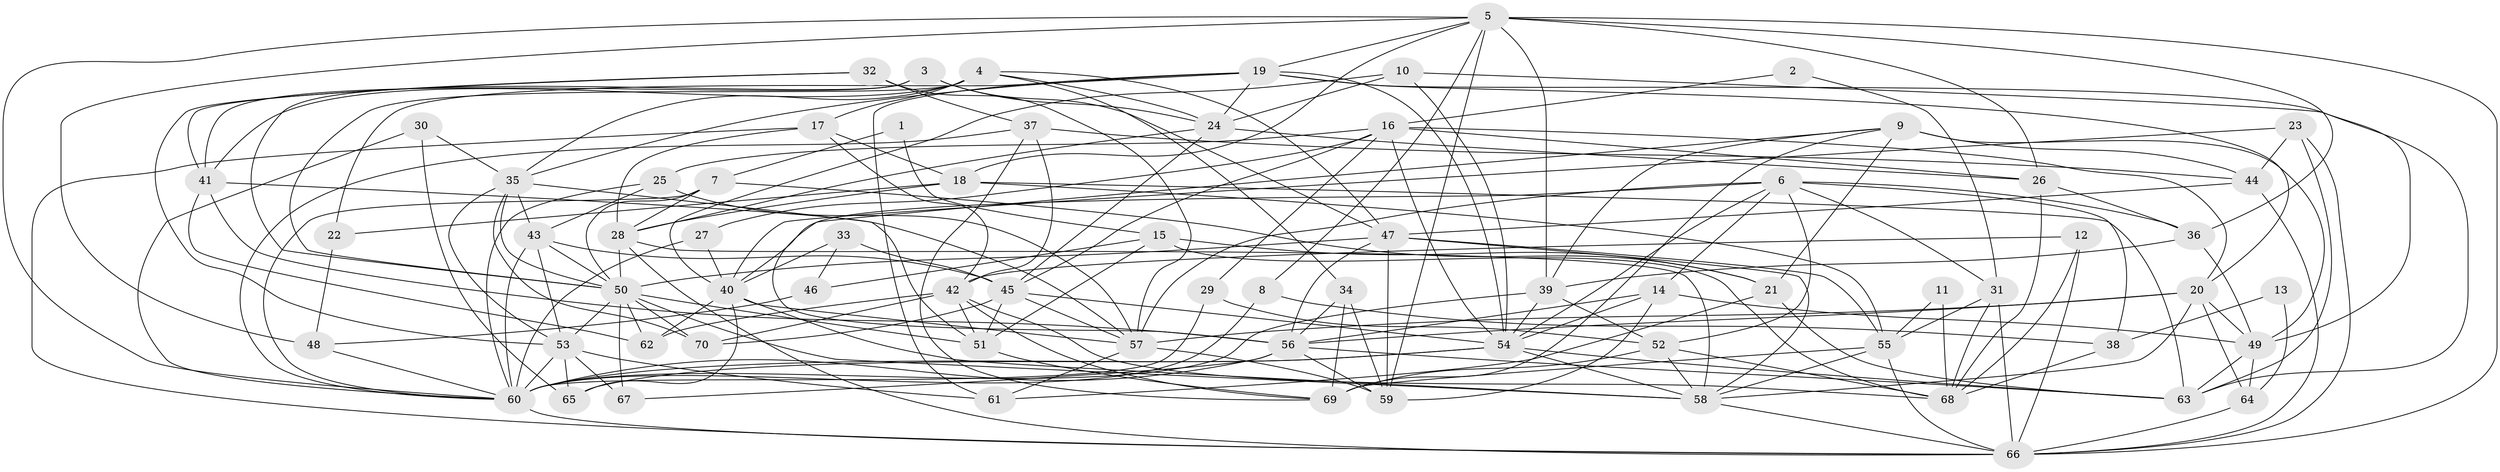 // original degree distribution, {3: 0.2857142857142857, 5: 0.16428571428571428, 2: 0.15, 6: 0.10714285714285714, 4: 0.2357142857142857, 7: 0.04285714285714286, 9: 0.007142857142857143, 10: 0.007142857142857143}
// Generated by graph-tools (version 1.1) at 2025/26/03/09/25 03:26:13]
// undirected, 70 vertices, 205 edges
graph export_dot {
graph [start="1"]
  node [color=gray90,style=filled];
  1;
  2;
  3;
  4;
  5;
  6;
  7;
  8;
  9;
  10;
  11;
  12;
  13;
  14;
  15;
  16;
  17;
  18;
  19;
  20;
  21;
  22;
  23;
  24;
  25;
  26;
  27;
  28;
  29;
  30;
  31;
  32;
  33;
  34;
  35;
  36;
  37;
  38;
  39;
  40;
  41;
  42;
  43;
  44;
  45;
  46;
  47;
  48;
  49;
  50;
  51;
  52;
  53;
  54;
  55;
  56;
  57;
  58;
  59;
  60;
  61;
  62;
  63;
  64;
  65;
  66;
  67;
  68;
  69;
  70;
  1 -- 7 [weight=1.0];
  1 -- 15 [weight=1.0];
  2 -- 16 [weight=1.0];
  2 -- 31 [weight=1.0];
  3 -- 24 [weight=1.0];
  3 -- 41 [weight=1.0];
  3 -- 47 [weight=1.0];
  3 -- 50 [weight=1.0];
  4 -- 17 [weight=1.0];
  4 -- 24 [weight=1.0];
  4 -- 34 [weight=1.0];
  4 -- 35 [weight=1.0];
  4 -- 41 [weight=1.0];
  4 -- 47 [weight=1.0];
  4 -- 50 [weight=1.0];
  5 -- 8 [weight=1.0];
  5 -- 18 [weight=1.0];
  5 -- 19 [weight=1.0];
  5 -- 26 [weight=1.0];
  5 -- 36 [weight=1.0];
  5 -- 39 [weight=1.0];
  5 -- 48 [weight=1.0];
  5 -- 59 [weight=1.0];
  5 -- 60 [weight=1.0];
  5 -- 66 [weight=1.0];
  6 -- 14 [weight=1.0];
  6 -- 31 [weight=1.0];
  6 -- 36 [weight=1.0];
  6 -- 38 [weight=1.0];
  6 -- 40 [weight=1.0];
  6 -- 52 [weight=1.0];
  6 -- 54 [weight=1.0];
  6 -- 57 [weight=1.0];
  7 -- 21 [weight=1.0];
  7 -- 28 [weight=1.0];
  7 -- 50 [weight=1.0];
  7 -- 60 [weight=1.0];
  8 -- 38 [weight=1.0];
  8 -- 60 [weight=1.0];
  9 -- 21 [weight=1.0];
  9 -- 39 [weight=1.0];
  9 -- 44 [weight=2.0];
  9 -- 49 [weight=1.0];
  9 -- 56 [weight=1.0];
  9 -- 69 [weight=1.0];
  10 -- 24 [weight=1.0];
  10 -- 40 [weight=1.0];
  10 -- 49 [weight=1.0];
  10 -- 54 [weight=1.0];
  11 -- 55 [weight=1.0];
  11 -- 68 [weight=1.0];
  12 -- 42 [weight=1.0];
  12 -- 66 [weight=1.0];
  12 -- 68 [weight=1.0];
  13 -- 38 [weight=1.0];
  13 -- 64 [weight=1.0];
  14 -- 49 [weight=1.0];
  14 -- 54 [weight=1.0];
  14 -- 56 [weight=1.0];
  14 -- 59 [weight=1.0];
  15 -- 21 [weight=1.0];
  15 -- 46 [weight=1.0];
  15 -- 51 [weight=1.0];
  15 -- 68 [weight=1.0];
  16 -- 20 [weight=1.0];
  16 -- 25 [weight=1.0];
  16 -- 26 [weight=1.0];
  16 -- 27 [weight=1.0];
  16 -- 29 [weight=1.0];
  16 -- 45 [weight=1.0];
  16 -- 54 [weight=1.0];
  17 -- 18 [weight=1.0];
  17 -- 28 [weight=1.0];
  17 -- 42 [weight=1.0];
  17 -- 66 [weight=1.0];
  18 -- 22 [weight=1.0];
  18 -- 28 [weight=1.0];
  18 -- 55 [weight=1.0];
  18 -- 63 [weight=1.0];
  19 -- 20 [weight=1.0];
  19 -- 22 [weight=1.0];
  19 -- 24 [weight=1.0];
  19 -- 35 [weight=1.0];
  19 -- 54 [weight=1.0];
  19 -- 61 [weight=1.0];
  19 -- 63 [weight=1.0];
  20 -- 49 [weight=1.0];
  20 -- 56 [weight=1.0];
  20 -- 57 [weight=2.0];
  20 -- 58 [weight=1.0];
  20 -- 64 [weight=1.0];
  21 -- 61 [weight=1.0];
  21 -- 63 [weight=1.0];
  22 -- 48 [weight=1.0];
  23 -- 40 [weight=1.0];
  23 -- 44 [weight=1.0];
  23 -- 63 [weight=1.0];
  23 -- 66 [weight=1.0];
  24 -- 26 [weight=1.0];
  24 -- 28 [weight=1.0];
  24 -- 45 [weight=1.0];
  25 -- 43 [weight=1.0];
  25 -- 57 [weight=1.0];
  25 -- 60 [weight=1.0];
  26 -- 36 [weight=1.0];
  26 -- 68 [weight=1.0];
  27 -- 40 [weight=1.0];
  27 -- 60 [weight=1.0];
  28 -- 50 [weight=1.0];
  28 -- 58 [weight=1.0];
  28 -- 66 [weight=1.0];
  29 -- 52 [weight=1.0];
  29 -- 60 [weight=1.0];
  30 -- 35 [weight=1.0];
  30 -- 60 [weight=1.0];
  30 -- 65 [weight=1.0];
  31 -- 55 [weight=1.0];
  31 -- 66 [weight=1.0];
  31 -- 68 [weight=1.0];
  32 -- 37 [weight=1.0];
  32 -- 41 [weight=1.0];
  32 -- 53 [weight=1.0];
  32 -- 57 [weight=2.0];
  33 -- 40 [weight=1.0];
  33 -- 45 [weight=1.0];
  33 -- 46 [weight=1.0];
  34 -- 56 [weight=1.0];
  34 -- 59 [weight=1.0];
  34 -- 69 [weight=1.0];
  35 -- 43 [weight=1.0];
  35 -- 50 [weight=1.0];
  35 -- 51 [weight=1.0];
  35 -- 53 [weight=1.0];
  35 -- 70 [weight=1.0];
  36 -- 39 [weight=1.0];
  36 -- 49 [weight=1.0];
  37 -- 42 [weight=1.0];
  37 -- 44 [weight=1.0];
  37 -- 60 [weight=1.0];
  37 -- 69 [weight=1.0];
  38 -- 68 [weight=1.0];
  39 -- 52 [weight=1.0];
  39 -- 54 [weight=1.0];
  39 -- 60 [weight=1.0];
  40 -- 57 [weight=1.0];
  40 -- 58 [weight=1.0];
  40 -- 62 [weight=1.0];
  40 -- 65 [weight=1.0];
  41 -- 56 [weight=1.0];
  41 -- 57 [weight=1.0];
  41 -- 62 [weight=1.0];
  42 -- 51 [weight=1.0];
  42 -- 62 [weight=1.0];
  42 -- 68 [weight=1.0];
  42 -- 69 [weight=1.0];
  42 -- 70 [weight=1.0];
  43 -- 45 [weight=1.0];
  43 -- 50 [weight=1.0];
  43 -- 53 [weight=1.0];
  43 -- 60 [weight=1.0];
  44 -- 47 [weight=1.0];
  44 -- 66 [weight=1.0];
  45 -- 51 [weight=1.0];
  45 -- 54 [weight=1.0];
  45 -- 57 [weight=1.0];
  45 -- 70 [weight=1.0];
  46 -- 48 [weight=1.0];
  47 -- 50 [weight=1.0];
  47 -- 55 [weight=1.0];
  47 -- 56 [weight=1.0];
  47 -- 58 [weight=1.0];
  47 -- 59 [weight=1.0];
  48 -- 60 [weight=1.0];
  49 -- 63 [weight=1.0];
  49 -- 64 [weight=1.0];
  50 -- 51 [weight=1.0];
  50 -- 53 [weight=1.0];
  50 -- 58 [weight=1.0];
  50 -- 62 [weight=1.0];
  50 -- 67 [weight=1.0];
  50 -- 70 [weight=1.0];
  51 -- 69 [weight=1.0];
  52 -- 58 [weight=1.0];
  52 -- 68 [weight=1.0];
  52 -- 69 [weight=1.0];
  53 -- 60 [weight=1.0];
  53 -- 61 [weight=1.0];
  53 -- 65 [weight=1.0];
  53 -- 67 [weight=1.0];
  54 -- 58 [weight=1.0];
  54 -- 60 [weight=1.0];
  54 -- 63 [weight=1.0];
  54 -- 65 [weight=1.0];
  55 -- 58 [weight=1.0];
  55 -- 66 [weight=1.0];
  55 -- 69 [weight=1.0];
  56 -- 59 [weight=1.0];
  56 -- 60 [weight=1.0];
  56 -- 63 [weight=1.0];
  56 -- 67 [weight=1.0];
  57 -- 59 [weight=1.0];
  57 -- 61 [weight=1.0];
  58 -- 66 [weight=1.0];
  60 -- 66 [weight=1.0];
  64 -- 66 [weight=1.0];
}
